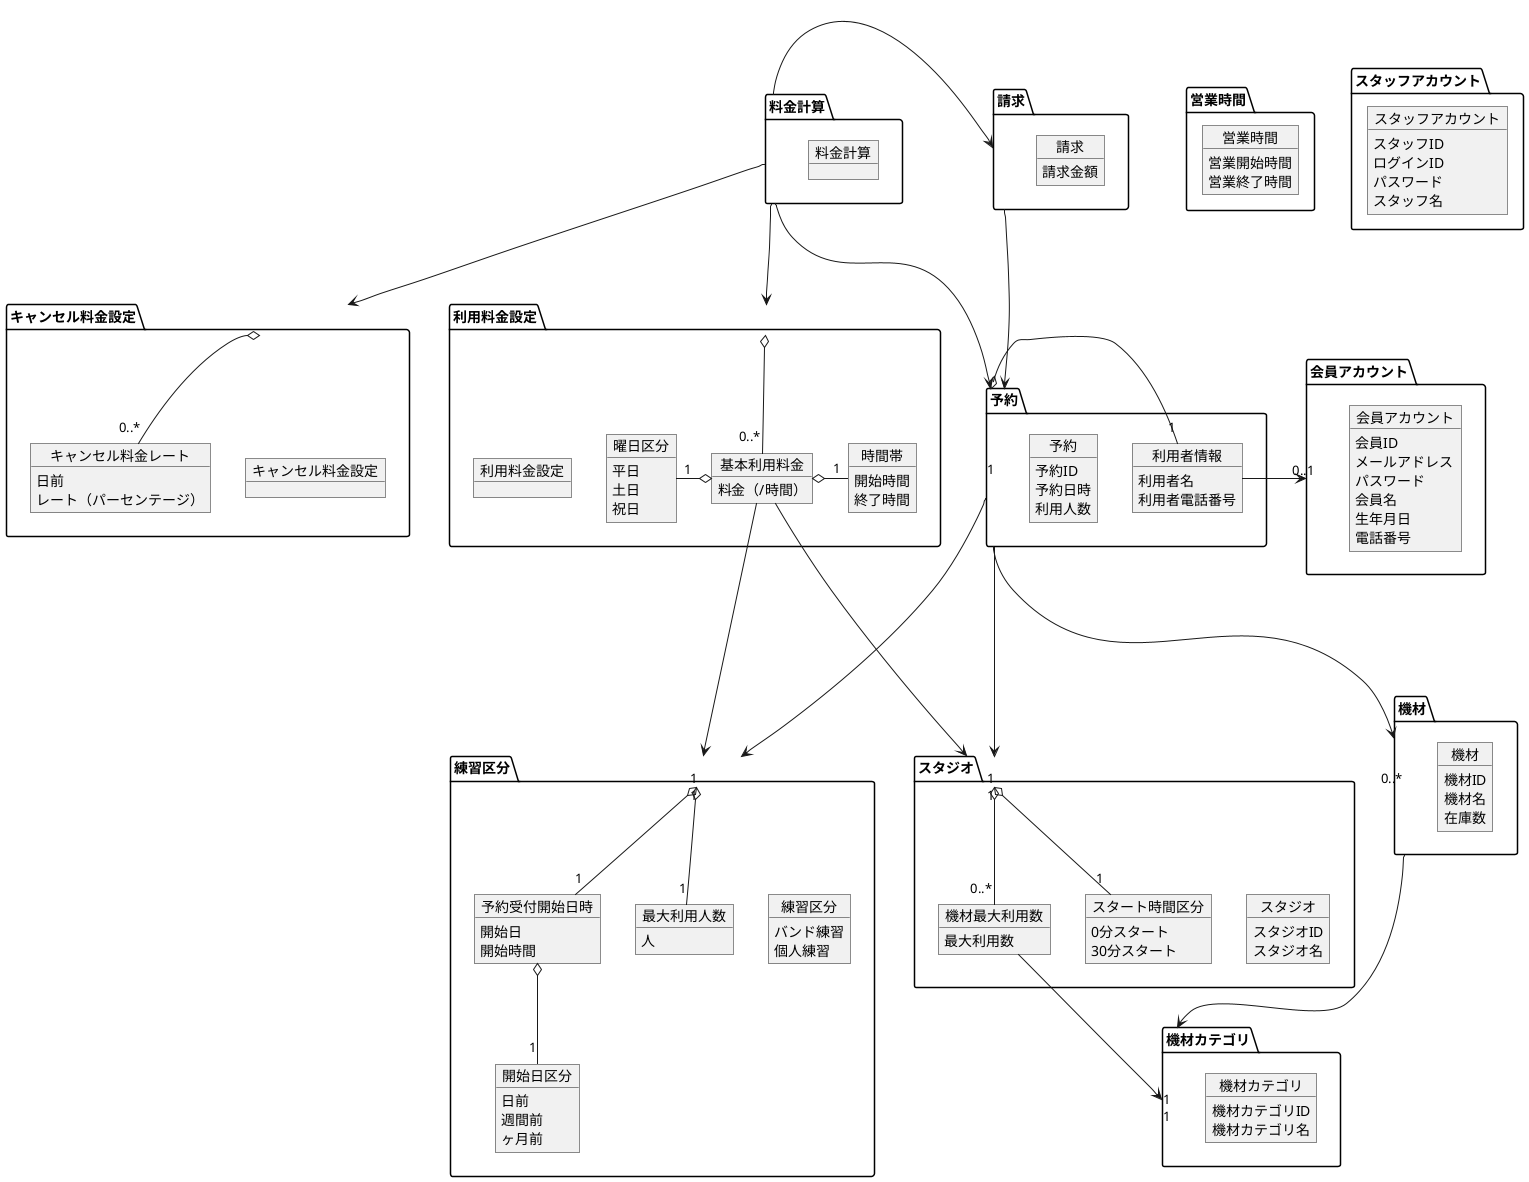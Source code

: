 @startuml DomainModel

package 予約 {
    object 予約 {
        予約ID
        予約日時
        利用人数
    }

    object 利用者情報 {
        利用者名
        利用者電話番号
    }
}

package 練習区分 {
    object 練習区分 {
        バンド練習
        個人練習
    }

    object 最大利用人数 {
        人
    }

    object 予約受付開始日時 {
        開始日
        開始時間
    }

    object 開始日区分 {
        日前
        週間前
        ヶ月前
    }
}

package スタジオ {
    object スタジオ {
        スタジオID
        スタジオ名
    }

    object スタート時間区分 {
        0分スタート
        30分スタート
    }

    object 機材最大利用数 {
        最大利用数
    }
}

package 機材 {
    object 機材 {
        機材ID
        機材名
        在庫数
    }
}

package 機材カテゴリ {
    object 機材カテゴリ {
        機材カテゴリID
        機材カテゴリ名
    }
}

package キャンセル料金設定 {
    object キャンセル料金設定 {
    }

    object キャンセル料金レート {
        日前
        レート（パーセンテージ）
    }
}

package 営業時間 {
    object 営業時間 {
        営業開始時間
        営業終了時間
    }
}

package 会員アカウント {
    object 会員アカウント {
        会員ID
        メールアドレス
        パスワード
        会員名
        生年月日
        電話番号
    }
}

package スタッフアカウント {
    object スタッフアカウント {
        スタッフID
        ログインID
        パスワード
        スタッフ名
    }
}

package 利用料金設定 {
    object 利用料金設定 {
    }

    object 基本利用料金 {
        料金（/時間）
    }

    object 曜日区分 {
        平日
        土日
        祝日
    }

    object 時間帯 {
        開始時間
        終了時間
    }
}

package 料金計算 {
    object 料金計算 {
    }
}

package 請求 {
    object 請求 {
        請求金額
    }
}

予約 ----> "1" スタジオ
予約 ----> "0..*" 機材
予約 ----> "1" 練習区分
予約 o- "1" 利用者情報
利用者情報 -> "0..1" 会員アカウント

スタジオ o-- "1" スタート時間区分
スタジオ o-- "0..*" 機材最大利用数

機材最大利用数 --> "1" 機材カテゴリ

機材 ---> "1" 機材カテゴリ

練習区分 o-- "1" 最大利用人数
練習区分 o-- "1" 予約受付開始日時
予約受付開始日時 o-- "1" 開始日区分

キャンセル料金設定 o-- "0..*" キャンセル料金レート

利用料金設定 o-- "0..*" 基本利用料金
基本利用料金 ----> "1" 練習区分
基本利用料金 ----> "1" スタジオ
基本利用料金 o-left- "1" 曜日区分
基本利用料金 o-right- "1" 時間帯

請求 ---> "1" 予約
料金計算 ---> 予約
料金計算 ---> 利用料金設定
料金計算 -left-> 請求
料金計算 ---> キャンセル料金設定

@enduml
